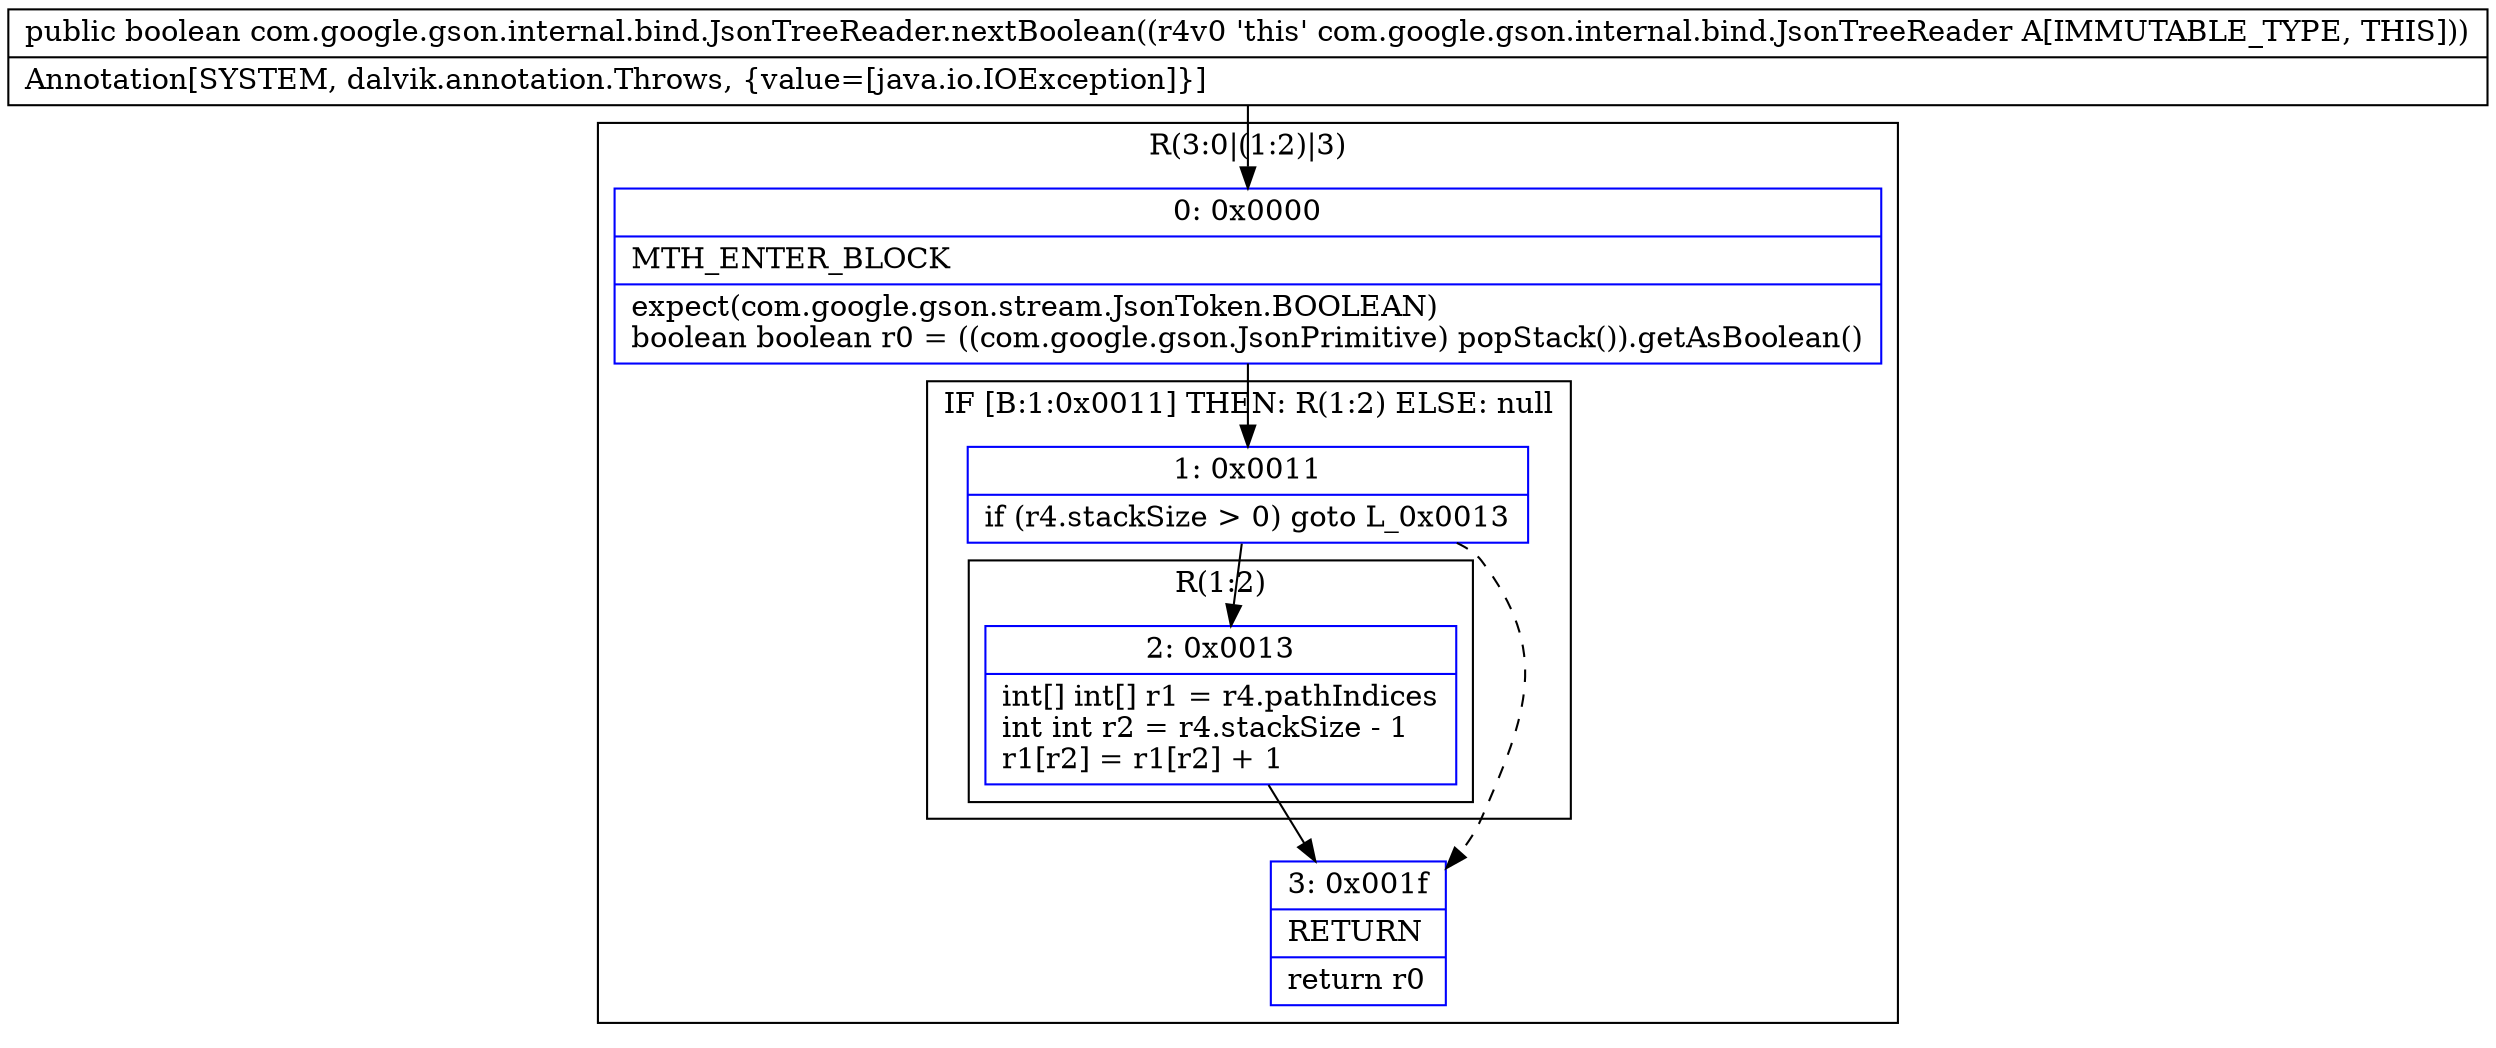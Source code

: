 digraph "CFG forcom.google.gson.internal.bind.JsonTreeReader.nextBoolean()Z" {
subgraph cluster_Region_1949250838 {
label = "R(3:0|(1:2)|3)";
node [shape=record,color=blue];
Node_0 [shape=record,label="{0\:\ 0x0000|MTH_ENTER_BLOCK\l|expect(com.google.gson.stream.JsonToken.BOOLEAN)\lboolean boolean r0 = ((com.google.gson.JsonPrimitive) popStack()).getAsBoolean()\l}"];
subgraph cluster_IfRegion_1005063022 {
label = "IF [B:1:0x0011] THEN: R(1:2) ELSE: null";
node [shape=record,color=blue];
Node_1 [shape=record,label="{1\:\ 0x0011|if (r4.stackSize \> 0) goto L_0x0013\l}"];
subgraph cluster_Region_88957768 {
label = "R(1:2)";
node [shape=record,color=blue];
Node_2 [shape=record,label="{2\:\ 0x0013|int[] int[] r1 = r4.pathIndices\lint int r2 = r4.stackSize \- 1\lr1[r2] = r1[r2] + 1\l}"];
}
}
Node_3 [shape=record,label="{3\:\ 0x001f|RETURN\l|return r0\l}"];
}
MethodNode[shape=record,label="{public boolean com.google.gson.internal.bind.JsonTreeReader.nextBoolean((r4v0 'this' com.google.gson.internal.bind.JsonTreeReader A[IMMUTABLE_TYPE, THIS]))  | Annotation[SYSTEM, dalvik.annotation.Throws, \{value=[java.io.IOException]\}]\l}"];
MethodNode -> Node_0;
Node_0 -> Node_1;
Node_1 -> Node_2;
Node_1 -> Node_3[style=dashed];
Node_2 -> Node_3;
}

